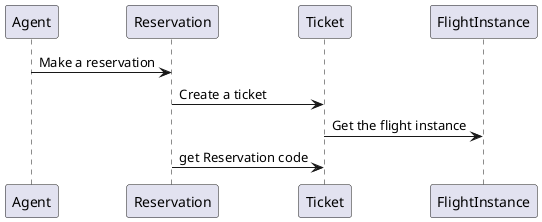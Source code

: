 @startuml

Agent -> Reservation: Make a reservation
Reservation -> Ticket: Create a ticket
Ticket -> FlightInstance: Get the flight instance
Reservation -> Ticket: get Reservation code

@enduml

